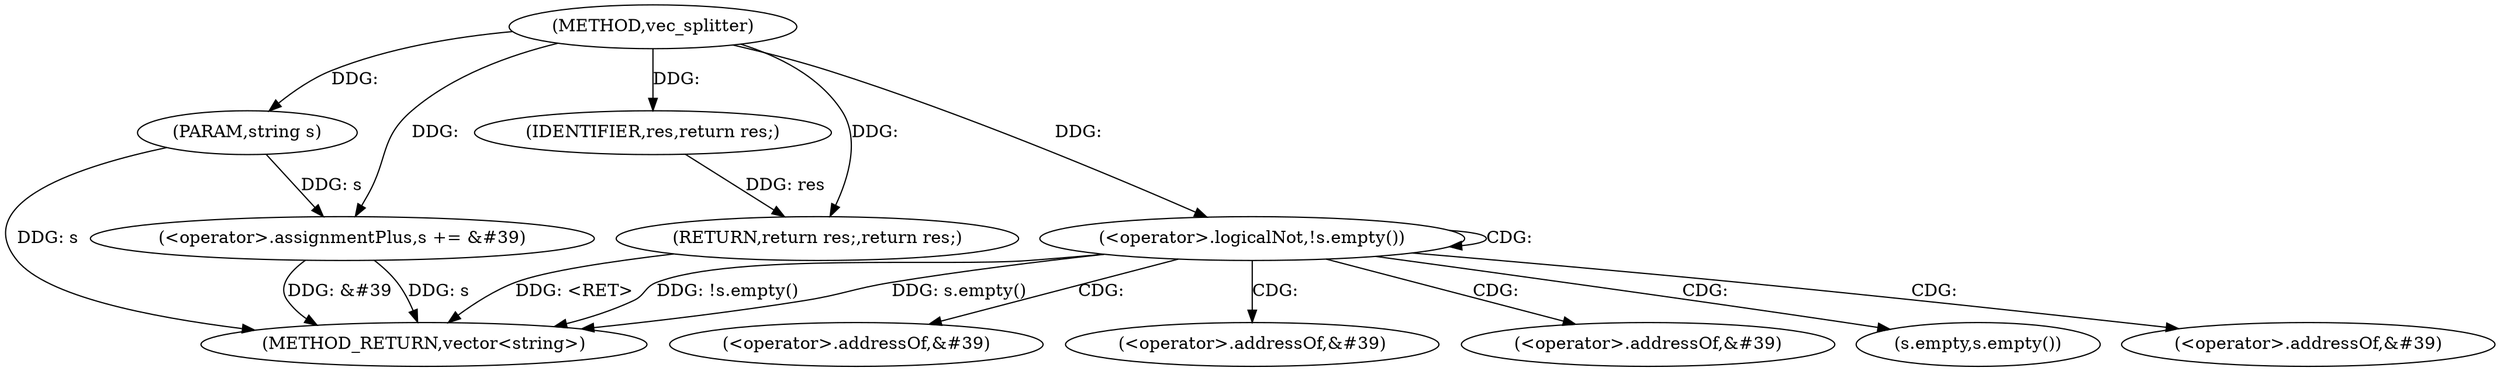 digraph "vec_splitter" {  
"1000112" [label = "(METHOD,vec_splitter)" ]
"1000136" [label = "(METHOD_RETURN,vector<string>)" ]
"1000113" [label = "(PARAM,string s)" ]
"1000115" [label = "(<operator>.assignmentPlus,s += &#39)" ]
"1000134" [label = "(RETURN,return res;,return res;)" ]
"1000123" [label = "(<operator>.logicalNot,!s.empty())" ]
"1000135" [label = "(IDENTIFIER,res,return res;)" ]
"1000124" [label = "(s.empty,s.empty())" ]
"1000126" [label = "(<operator>.addressOf,&#39)" ]
"1000128" [label = "(<operator>.addressOf,&#39)" ]
"1000130" [label = "(<operator>.addressOf,&#39)" ]
"1000132" [label = "(<operator>.addressOf,&#39)" ]
  "1000113" -> "1000136"  [ label = "DDG: s"] 
  "1000115" -> "1000136"  [ label = "DDG: s"] 
  "1000115" -> "1000136"  [ label = "DDG: &#39"] 
  "1000123" -> "1000136"  [ label = "DDG: s.empty()"] 
  "1000123" -> "1000136"  [ label = "DDG: !s.empty()"] 
  "1000134" -> "1000136"  [ label = "DDG: <RET>"] 
  "1000112" -> "1000113"  [ label = "DDG: "] 
  "1000135" -> "1000134"  [ label = "DDG: res"] 
  "1000112" -> "1000134"  [ label = "DDG: "] 
  "1000113" -> "1000115"  [ label = "DDG: s"] 
  "1000112" -> "1000115"  [ label = "DDG: "] 
  "1000112" -> "1000135"  [ label = "DDG: "] 
  "1000112" -> "1000123"  [ label = "DDG: "] 
  "1000123" -> "1000132"  [ label = "CDG: "] 
  "1000123" -> "1000128"  [ label = "CDG: "] 
  "1000123" -> "1000123"  [ label = "CDG: "] 
  "1000123" -> "1000124"  [ label = "CDG: "] 
  "1000123" -> "1000130"  [ label = "CDG: "] 
  "1000123" -> "1000126"  [ label = "CDG: "] 
}
